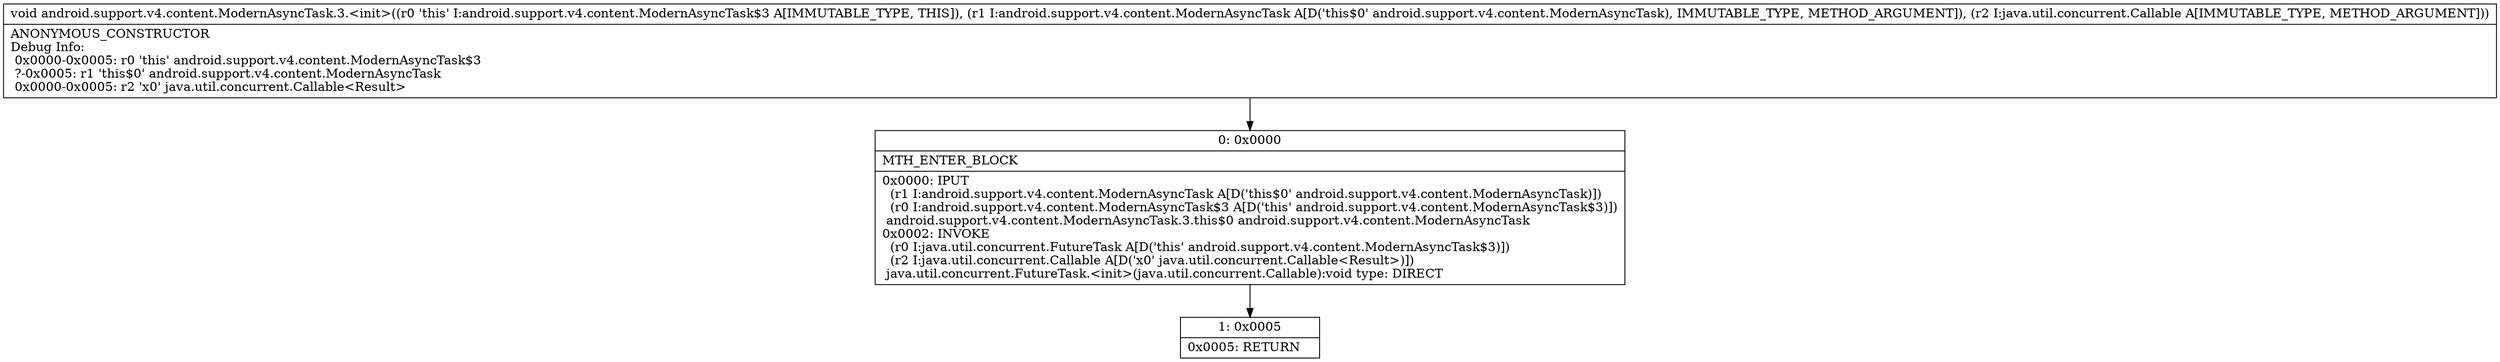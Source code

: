 digraph "CFG forandroid.support.v4.content.ModernAsyncTask.3.\<init\>(Landroid\/support\/v4\/content\/ModernAsyncTask;Ljava\/util\/concurrent\/Callable;)V" {
Node_0 [shape=record,label="{0\:\ 0x0000|MTH_ENTER_BLOCK\l|0x0000: IPUT  \l  (r1 I:android.support.v4.content.ModernAsyncTask A[D('this$0' android.support.v4.content.ModernAsyncTask)])\l  (r0 I:android.support.v4.content.ModernAsyncTask$3 A[D('this' android.support.v4.content.ModernAsyncTask$3)])\l android.support.v4.content.ModernAsyncTask.3.this$0 android.support.v4.content.ModernAsyncTask \l0x0002: INVOKE  \l  (r0 I:java.util.concurrent.FutureTask A[D('this' android.support.v4.content.ModernAsyncTask$3)])\l  (r2 I:java.util.concurrent.Callable A[D('x0' java.util.concurrent.Callable\<Result\>)])\l java.util.concurrent.FutureTask.\<init\>(java.util.concurrent.Callable):void type: DIRECT \l}"];
Node_1 [shape=record,label="{1\:\ 0x0005|0x0005: RETURN   \l}"];
MethodNode[shape=record,label="{void android.support.v4.content.ModernAsyncTask.3.\<init\>((r0 'this' I:android.support.v4.content.ModernAsyncTask$3 A[IMMUTABLE_TYPE, THIS]), (r1 I:android.support.v4.content.ModernAsyncTask A[D('this$0' android.support.v4.content.ModernAsyncTask), IMMUTABLE_TYPE, METHOD_ARGUMENT]), (r2 I:java.util.concurrent.Callable A[IMMUTABLE_TYPE, METHOD_ARGUMENT]))  | ANONYMOUS_CONSTRUCTOR\lDebug Info:\l  0x0000\-0x0005: r0 'this' android.support.v4.content.ModernAsyncTask$3\l  ?\-0x0005: r1 'this$0' android.support.v4.content.ModernAsyncTask\l  0x0000\-0x0005: r2 'x0' java.util.concurrent.Callable\<Result\>\l}"];
MethodNode -> Node_0;
Node_0 -> Node_1;
}


